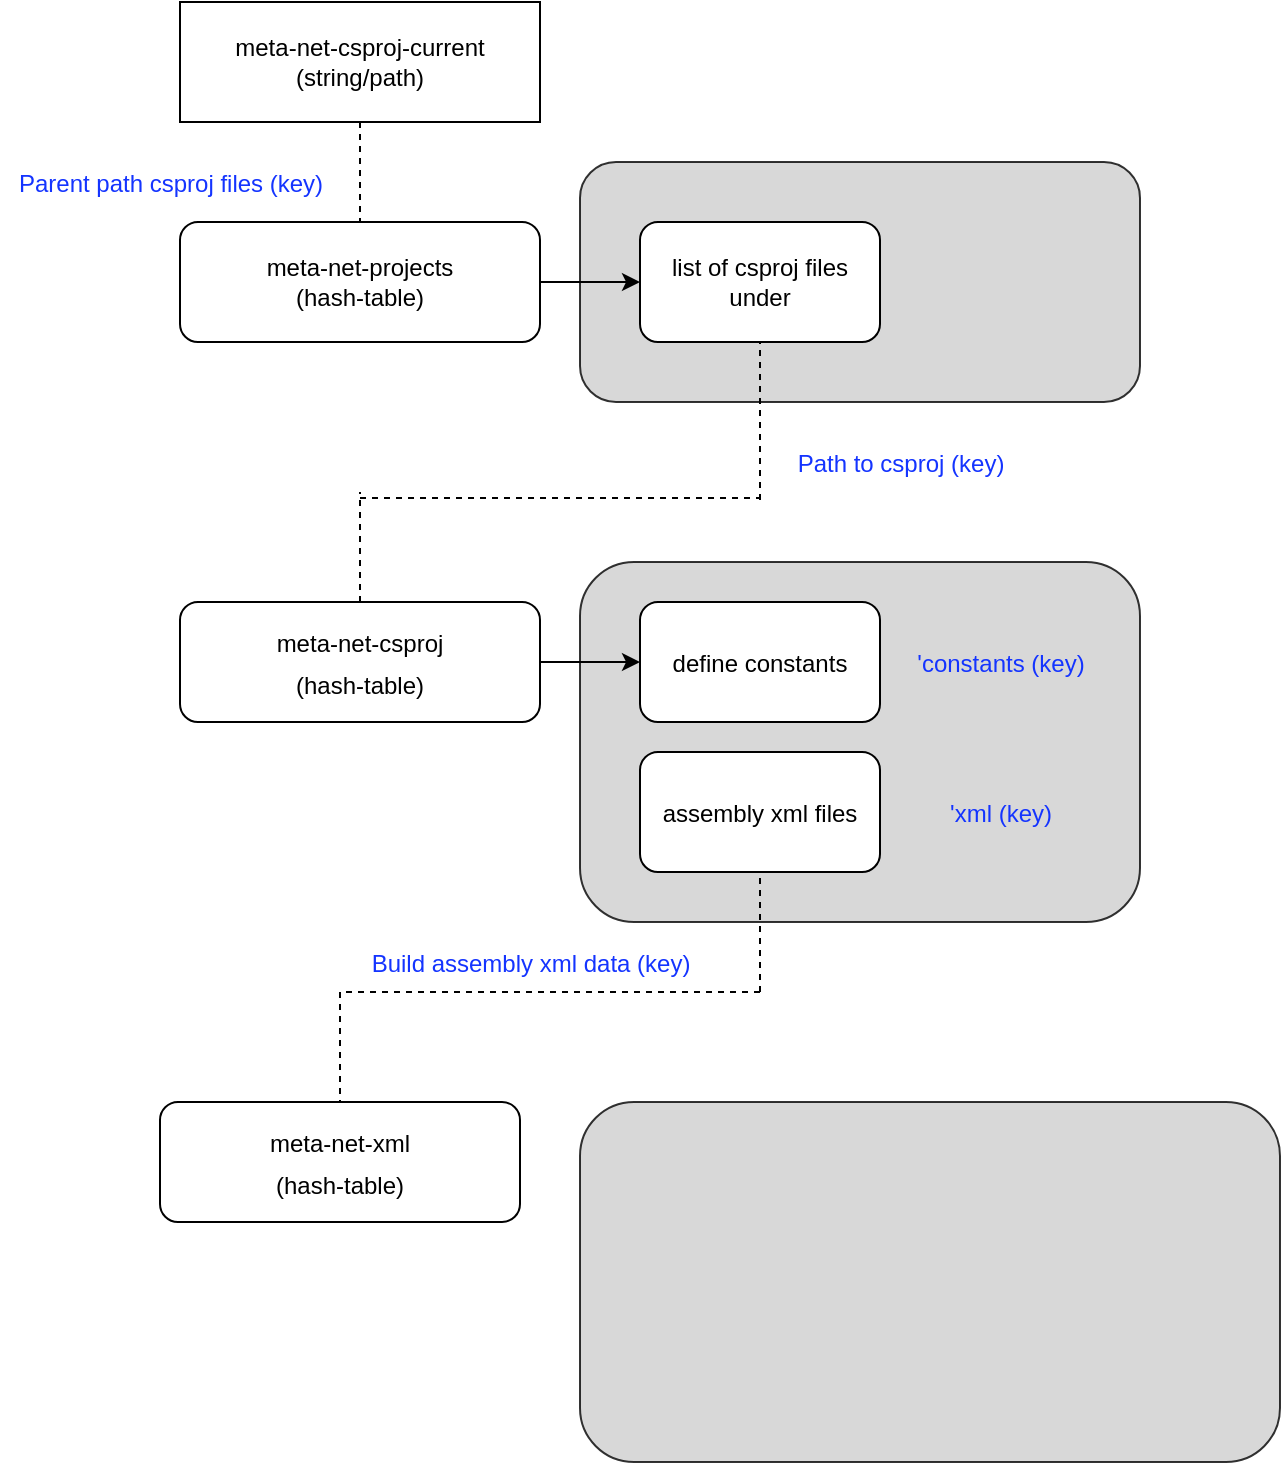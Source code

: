 <mxfile version="14.8.3" type="device"><diagram id="jCtdj55zDhbxsWQG_Usz" name="Page-1"><mxGraphModel dx="984" dy="607" grid="1" gridSize="10" guides="1" tooltips="1" connect="1" arrows="1" fold="1" page="1" pageScale="1" pageWidth="850" pageHeight="1100" math="0" shadow="0"><root><mxCell id="0"/><mxCell id="1" parent="0"/><mxCell id="DChUcEk7W_7A_5z7AKSG-7" value="" style="rounded=1;whiteSpace=wrap;html=1;fillColor=#CFCFCF;shadow=0;glass=0;sketch=0;noLabel=0;backgroundOutline=0;jiggle=1;opacity=80;container=0;dropTarget=0;" vertex="1" parent="1"><mxGeometry x="300" y="135" width="280" height="120" as="geometry"><mxRectangle x="240" y="260" width="50" height="40" as="alternateBounds"/></mxGeometry></mxCell><mxCell id="DChUcEk7W_7A_5z7AKSG-8" value="" style="edgeStyle=orthogonalEdgeStyle;rounded=0;orthogonalLoop=1;jettySize=auto;html=1;" edge="1" parent="1" source="DChUcEk7W_7A_5z7AKSG-9"><mxGeometry relative="1" as="geometry"><mxPoint x="330" y="195" as="targetPoint"/></mxGeometry></mxCell><mxCell id="DChUcEk7W_7A_5z7AKSG-9" value="meta-net-projects &lt;br&gt;(hash-table)" style="rounded=1;whiteSpace=wrap;html=1;" vertex="1" parent="1"><mxGeometry x="100" y="165" width="180" height="60" as="geometry"/></mxCell><mxCell id="DChUcEk7W_7A_5z7AKSG-12" value="list of csproj files under" style="rounded=1;whiteSpace=wrap;html=1;" vertex="1" parent="1"><mxGeometry x="330" y="165" width="120" height="60" as="geometry"/></mxCell><mxCell id="DChUcEk7W_7A_5z7AKSG-14" value="meta-net-csproj-current &lt;br&gt;(string/path)" style="rounded=0;whiteSpace=wrap;html=1;shadow=0;glass=0;sketch=0;jiggle=1;" vertex="1" parent="1"><mxGeometry x="100" y="55" width="180" height="60" as="geometry"/></mxCell><mxCell id="DChUcEk7W_7A_5z7AKSG-22" value="" style="endArrow=none;dashed=1;html=1;entryX=0.5;entryY=0;entryDx=0;entryDy=0;" edge="1" parent="1" target="DChUcEk7W_7A_5z7AKSG-9"><mxGeometry width="50" height="50" relative="1" as="geometry"><mxPoint x="190" y="115" as="sourcePoint"/><mxPoint x="390" y="225" as="targetPoint"/></mxGeometry></mxCell><mxCell id="DChUcEk7W_7A_5z7AKSG-24" value="&lt;font style=&quot;font-size: 12px&quot;&gt;Parent path csproj files (key)&lt;/font&gt;" style="text;html=1;align=center;verticalAlign=middle;resizable=0;points=[];autosize=1;strokeColor=none;fontSize=17;fontColor=#1434FF;" vertex="1" parent="1"><mxGeometry x="10" y="130" width="170" height="30" as="geometry"/></mxCell><mxCell id="DChUcEk7W_7A_5z7AKSG-28" value="&lt;font style=&quot;font-size: 12px&quot;&gt;meta-net-csproj&lt;br&gt;(hash-table)&lt;br&gt;&lt;/font&gt;" style="rounded=1;whiteSpace=wrap;html=1;shadow=0;glass=0;sketch=0;jiggle=1;fontSize=17;fillColor=#ffffff;" vertex="1" parent="1"><mxGeometry x="100" y="355" width="180" height="60" as="geometry"/></mxCell><mxCell id="DChUcEk7W_7A_5z7AKSG-32" value="" style="rounded=1;whiteSpace=wrap;html=1;fillColor=#CFCFCF;shadow=0;glass=0;sketch=0;noLabel=0;backgroundOutline=0;jiggle=1;opacity=80;container=0;dropTarget=0;" vertex="1" parent="1"><mxGeometry x="300" y="335" width="280" height="180" as="geometry"><mxRectangle x="240" y="260" width="50" height="40" as="alternateBounds"/></mxGeometry></mxCell><mxCell id="DChUcEk7W_7A_5z7AKSG-34" value="" style="edgeStyle=none;rounded=0;orthogonalLoop=1;jettySize=auto;html=1;fontSize=17;" edge="1" parent="1"><mxGeometry relative="1" as="geometry"><mxPoint x="280" y="385" as="sourcePoint"/><mxPoint x="330" y="385" as="targetPoint"/></mxGeometry></mxCell><mxCell id="DChUcEk7W_7A_5z7AKSG-35" value="&lt;font style=&quot;font-size: 12px&quot;&gt;define constants&lt;/font&gt;" style="rounded=1;whiteSpace=wrap;html=1;shadow=0;glass=0;sketch=0;jiggle=1;fontSize=17;fillColor=#ffffff;" vertex="1" parent="1"><mxGeometry x="330" y="355" width="120" height="60" as="geometry"/></mxCell><mxCell id="DChUcEk7W_7A_5z7AKSG-38" value="&lt;span style=&quot;font-size: 12px&quot;&gt;assembly xml files&lt;br&gt;&lt;/span&gt;" style="rounded=1;whiteSpace=wrap;html=1;shadow=0;glass=0;sketch=0;jiggle=1;fontSize=17;fillColor=#ffffff;" vertex="1" parent="1"><mxGeometry x="330" y="430" width="120" height="60" as="geometry"/></mxCell><mxCell id="DChUcEk7W_7A_5z7AKSG-41" value="" style="endArrow=none;dashed=1;html=1;fontSize=17;entryX=0.5;entryY=1;entryDx=0;entryDy=0;" edge="1" parent="1" target="DChUcEk7W_7A_5z7AKSG-12"><mxGeometry width="50" height="50" relative="1" as="geometry"><mxPoint x="390" y="304" as="sourcePoint"/><mxPoint x="460" y="265" as="targetPoint"/></mxGeometry></mxCell><mxCell id="DChUcEk7W_7A_5z7AKSG-42" value="" style="endArrow=none;dashed=1;html=1;fontSize=17;" edge="1" parent="1"><mxGeometry width="50" height="50" relative="1" as="geometry"><mxPoint x="190" y="303" as="sourcePoint"/><mxPoint x="390" y="303" as="targetPoint"/></mxGeometry></mxCell><mxCell id="DChUcEk7W_7A_5z7AKSG-44" value="&lt;font style=&quot;font-size: 12px&quot;&gt;Path to csproj (key)&lt;/font&gt;" style="text;html=1;align=center;verticalAlign=middle;resizable=0;points=[];autosize=1;strokeColor=none;fontSize=17;fontColor=#1434FF;" vertex="1" parent="1"><mxGeometry x="400" y="270" width="120" height="30" as="geometry"/></mxCell><mxCell id="DChUcEk7W_7A_5z7AKSG-49" value="" style="endArrow=none;dashed=1;html=1;fontSize=17;fontColor=#1434FF;exitX=0.5;exitY=0;exitDx=0;exitDy=0;" edge="1" parent="1" source="DChUcEk7W_7A_5z7AKSG-28"><mxGeometry width="50" height="50" relative="1" as="geometry"><mxPoint x="410" y="315" as="sourcePoint"/><mxPoint x="190" y="300" as="targetPoint"/></mxGeometry></mxCell><mxCell id="DChUcEk7W_7A_5z7AKSG-50" value="&lt;font color=&quot;#000000&quot; style=&quot;font-size: 12px&quot;&gt;meta-net-xml&lt;br&gt;(hash-table)&lt;br&gt;&lt;/font&gt;" style="rounded=1;whiteSpace=wrap;html=1;shadow=0;glass=0;sketch=0;jiggle=1;fontSize=17;fontColor=#1434FF;fillColor=#ffffff;" vertex="1" parent="1"><mxGeometry x="90" y="605" width="180" height="60" as="geometry"/></mxCell><mxCell id="DChUcEk7W_7A_5z7AKSG-51" value="&lt;font style=&quot;font-size: 12px&quot;&gt;'xml (key)&lt;/font&gt;" style="text;html=1;align=center;verticalAlign=middle;resizable=0;points=[];autosize=1;strokeColor=none;fontSize=17;fontColor=#1434FF;" vertex="1" parent="1"><mxGeometry x="475" y="445" width="70" height="30" as="geometry"/></mxCell><mxCell id="DChUcEk7W_7A_5z7AKSG-52" value="&lt;font style=&quot;font-size: 12px&quot;&gt;'constants (key)&lt;/font&gt;" style="text;html=1;align=center;verticalAlign=middle;resizable=0;points=[];autosize=1;strokeColor=none;fontSize=17;fontColor=#1434FF;" vertex="1" parent="1"><mxGeometry x="460" y="370" width="100" height="30" as="geometry"/></mxCell><mxCell id="DChUcEk7W_7A_5z7AKSG-53" value="" style="rounded=1;whiteSpace=wrap;html=1;fillColor=#CFCFCF;shadow=0;glass=0;sketch=0;noLabel=0;backgroundOutline=0;jiggle=1;opacity=80;container=0;dropTarget=0;" vertex="1" parent="1"><mxGeometry x="300" y="605" width="350" height="180" as="geometry"><mxRectangle x="240" y="260" width="50" height="40" as="alternateBounds"/></mxGeometry></mxCell><mxCell id="DChUcEk7W_7A_5z7AKSG-56" value="&lt;span style=&quot;font-size: 12px&quot;&gt;Build assembly xml data (key)&lt;/span&gt;" style="text;html=1;align=center;verticalAlign=middle;resizable=0;points=[];autosize=1;strokeColor=none;fontSize=17;fontColor=#1434FF;" vertex="1" parent="1"><mxGeometry x="190" y="520" width="170" height="30" as="geometry"/></mxCell><mxCell id="DChUcEk7W_7A_5z7AKSG-57" value="" style="endArrow=none;dashed=1;html=1;fontSize=17;fontColor=#1434FF;entryX=0.5;entryY=1;entryDx=0;entryDy=0;" edge="1" parent="1" target="DChUcEk7W_7A_5z7AKSG-38"><mxGeometry width="50" height="50" relative="1" as="geometry"><mxPoint x="390" y="550" as="sourcePoint"/><mxPoint x="450" y="440" as="targetPoint"/></mxGeometry></mxCell><mxCell id="DChUcEk7W_7A_5z7AKSG-58" value="" style="endArrow=none;dashed=1;html=1;fontSize=17;fontColor=#1434FF;" edge="1" parent="1"><mxGeometry width="50" height="50" relative="1" as="geometry"><mxPoint x="390" y="550" as="sourcePoint"/><mxPoint x="180" y="550" as="targetPoint"/></mxGeometry></mxCell><mxCell id="DChUcEk7W_7A_5z7AKSG-59" value="" style="endArrow=none;dashed=1;html=1;fontSize=17;fontColor=#1434FF;entryX=0.5;entryY=0;entryDx=0;entryDy=0;" edge="1" parent="1" target="DChUcEk7W_7A_5z7AKSG-50"><mxGeometry width="50" height="50" relative="1" as="geometry"><mxPoint x="180" y="550" as="sourcePoint"/><mxPoint x="450" y="440" as="targetPoint"/></mxGeometry></mxCell></root></mxGraphModel></diagram></mxfile>